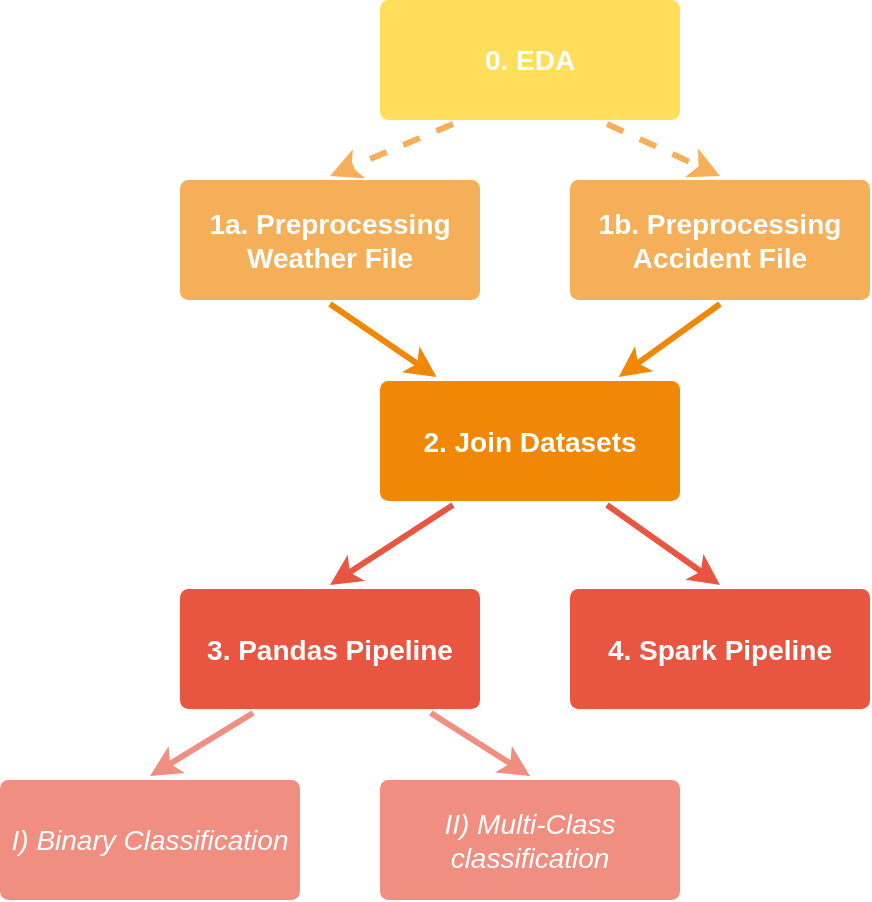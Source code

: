 <mxfile version="14.7.1" type="device"><diagram id="6a731a19-8d31-9384-78a2-239565b7b9f0" name="Page-1"><mxGraphModel dx="1038" dy="553" grid="1" gridSize="10" guides="1" tooltips="1" connect="1" arrows="1" fold="1" page="1" pageScale="1" pageWidth="1169" pageHeight="827" background="none" math="0" shadow="0"><root><mxCell id="0"/><mxCell id="1" parent="0"/><mxCell id="1750" value="" style="edgeStyle=none;rounded=1;jumpStyle=none;html=1;shadow=0;labelBackgroundColor=none;startArrow=none;startFill=0;jettySize=auto;orthogonalLoop=1;strokeWidth=3;fontFamily=Helvetica;fontSize=14;fontColor=#FFFFFF;spacing=5;fontStyle=1;fillColor=#b0e3e6;strokeColor=#F08E81;" parent="1" source="1753" edge="1"><mxGeometry relative="1" as="geometry"><mxPoint x="565" y="398" as="targetPoint"/></mxGeometry></mxCell><mxCell id="1751" value="" style="edgeStyle=none;rounded=1;jumpStyle=none;html=1;shadow=0;labelBackgroundColor=none;startArrow=none;startFill=0;jettySize=auto;orthogonalLoop=1;strokeColor=#E85642;strokeWidth=3;fontFamily=Helvetica;fontSize=14;fontColor=#FFFFFF;spacing=5;fontStyle=1;fillColor=#b0e3e6;exitX=0.75;exitY=1;exitDx=0;exitDy=0;entryX=0.5;entryY=0;entryDx=0;entryDy=0;" parent="1" source="1764" target="k-pbfa0NguumeDLNtPS4-1782" edge="1"><mxGeometry relative="1" as="geometry"/></mxCell><mxCell id="1752" value="" style="edgeStyle=none;rounded=1;jumpStyle=none;html=1;shadow=0;labelBackgroundColor=none;startArrow=none;startFill=0;jettySize=auto;orthogonalLoop=1;strokeColor=#E85642;strokeWidth=3;fontFamily=Helvetica;fontSize=14;fontColor=#FFFFFF;spacing=5;fontStyle=1;fillColor=#b0e3e6;exitX=0.25;exitY=1;exitDx=0;exitDy=0;entryX=0.5;entryY=0;entryDx=0;entryDy=0;" parent="1" source="1764" target="1753" edge="1"><mxGeometry relative="1" as="geometry"><mxPoint x="500" y="303" as="targetPoint"/></mxGeometry></mxCell><mxCell id="1753" value="3. Pandas Pipeline" style="rounded=1;whiteSpace=wrap;html=1;shadow=0;labelBackgroundColor=none;strokeColor=none;strokeWidth=3;fillColor=#e85642;fontFamily=Helvetica;fontSize=14;fontColor=#FFFFFF;align=center;spacing=5;fontStyle=1;arcSize=7;perimeterSpacing=2;" parent="1" vertex="1"><mxGeometry x="390" y="304.5" width="150" height="60" as="geometry"/></mxCell><mxCell id="1755" value="I) Binary Classification" style="rounded=1;whiteSpace=wrap;html=1;shadow=0;labelBackgroundColor=none;strokeColor=none;strokeWidth=3;fillColor=#f08e81;fontFamily=Helvetica;fontSize=14;fontColor=#FFFFFF;align=center;spacing=5;fontStyle=2;arcSize=7;perimeterSpacing=2;" parent="1" vertex="1"><mxGeometry x="300" y="400" width="150" height="60" as="geometry"/></mxCell><mxCell id="1756" value="II) Multi-Class classification" style="rounded=1;whiteSpace=wrap;html=1;shadow=0;labelBackgroundColor=none;strokeColor=none;strokeWidth=3;fillColor=#f08e81;fontFamily=Helvetica;fontSize=14;fontColor=#FFFFFF;align=center;spacing=5;fontStyle=2;arcSize=7;perimeterSpacing=2;" parent="1" vertex="1"><mxGeometry x="490" y="400" width="150" height="60" as="geometry"/></mxCell><mxCell id="1764" value="2. Join Datasets" style="rounded=1;whiteSpace=wrap;html=1;shadow=0;labelBackgroundColor=none;strokeColor=none;strokeWidth=3;fillColor=#F08705;fontFamily=Helvetica;fontSize=14;fontColor=#FFFFFF;align=center;spacing=5;fontStyle=1;arcSize=7;perimeterSpacing=2;" parent="1" vertex="1"><mxGeometry x="490" y="200.5" width="150" height="60" as="geometry"/></mxCell><mxCell id="1765" value="1b. Preprocessing Accident File" style="rounded=1;whiteSpace=wrap;html=1;shadow=0;labelBackgroundColor=none;strokeColor=none;strokeWidth=3;fillColor=#f5af58;fontFamily=Helvetica;fontSize=14;fontColor=#FFFFFF;align=center;spacing=5;arcSize=7;perimeterSpacing=2;fontStyle=1" parent="1" vertex="1"><mxGeometry x="585" y="100" width="150" height="60" as="geometry"/></mxCell><mxCell id="1766" value="" style="edgeStyle=none;rounded=0;jumpStyle=none;html=1;shadow=0;labelBackgroundColor=none;startArrow=none;startFill=0;endArrow=classic;endFill=1;jettySize=auto;orthogonalLoop=1;strokeColor=#F08705;strokeWidth=3;fontFamily=Helvetica;fontSize=14;fontColor=#FFFFFF;spacing=5;exitX=0.5;exitY=1;exitDx=0;exitDy=0;" parent="1" source="1765" target="1764" edge="1"><mxGeometry relative="1" as="geometry"/></mxCell><mxCell id="1769" value="&lt;b&gt;1a. Preprocessing Weather File&lt;/b&gt;" style="rounded=1;whiteSpace=wrap;html=1;shadow=0;labelBackgroundColor=none;strokeColor=none;strokeWidth=3;fillColor=#f5af58;fontFamily=Helvetica;fontSize=14;fontColor=#FFFFFF;align=center;spacing=5;arcSize=7;perimeterSpacing=2;" parent="1" vertex="1"><mxGeometry x="390" y="100" width="150" height="60" as="geometry"/></mxCell><mxCell id="1770" value="" style="edgeStyle=none;rounded=0;jumpStyle=none;html=1;shadow=0;labelBackgroundColor=none;startArrow=none;startFill=0;endArrow=classic;endFill=1;jettySize=auto;orthogonalLoop=1;strokeColor=#F08705;strokeWidth=3;fontFamily=Helvetica;fontSize=14;fontColor=#FFFFFF;spacing=5;exitX=0.5;exitY=1;exitDx=0;exitDy=0;" parent="1" source="1769" target="1764" edge="1"><mxGeometry relative="1" as="geometry"/></mxCell><mxCell id="k-pbfa0NguumeDLNtPS4-1782" value="4. Spark Pipeline" style="rounded=1;whiteSpace=wrap;html=1;shadow=0;labelBackgroundColor=none;strokeColor=none;strokeWidth=3;fillColor=#e85642;fontFamily=Helvetica;fontSize=14;fontColor=#FFFFFF;align=center;spacing=5;fontStyle=1;arcSize=7;perimeterSpacing=2;" parent="1" vertex="1"><mxGeometry x="585" y="304.5" width="150" height="60" as="geometry"/></mxCell><mxCell id="k-pbfa0NguumeDLNtPS4-1783" value="" style="edgeStyle=none;rounded=1;jumpStyle=none;html=1;shadow=0;labelBackgroundColor=none;startArrow=none;startFill=0;jettySize=auto;orthogonalLoop=1;strokeWidth=3;fontFamily=Helvetica;fontSize=14;fontColor=#FFFFFF;spacing=5;fontStyle=1;fillColor=#b0e3e6;strokeColor=#F08E81;exitX=0.25;exitY=1;exitDx=0;exitDy=0;entryX=0.5;entryY=0;entryDx=0;entryDy=0;" parent="1" source="1753" target="1755" edge="1"><mxGeometry relative="1" as="geometry"><mxPoint x="510.183" y="376.5" as="sourcePoint"/><mxPoint x="544.817" y="408" as="targetPoint"/></mxGeometry></mxCell><mxCell id="vOH2aJx0Di2qIkCaTRCw-1770" value="&lt;b&gt;0. EDA&lt;/b&gt;" style="rounded=1;whiteSpace=wrap;html=1;shadow=0;labelBackgroundColor=none;strokeColor=none;strokeWidth=3;fontFamily=Helvetica;fontSize=14;fontColor=#FFFFFF;align=center;spacing=5;arcSize=7;perimeterSpacing=2;fillColor=#FFDE5C;" vertex="1" parent="1"><mxGeometry x="490" y="10" width="150" height="60" as="geometry"/></mxCell><mxCell id="vOH2aJx0Di2qIkCaTRCw-1771" value="" style="edgeStyle=none;rounded=0;jumpStyle=none;html=1;shadow=0;labelBackgroundColor=none;startArrow=none;startFill=0;endArrow=classic;endFill=1;jettySize=auto;orthogonalLoop=1;strokeWidth=3;fontFamily=Helvetica;fontSize=14;fontColor=#FFFFFF;spacing=5;exitX=0.25;exitY=1;exitDx=0;exitDy=0;entryX=0.5;entryY=0;entryDx=0;entryDy=0;strokeColor=#F5AF58;dashed=1;" edge="1" parent="1" source="vOH2aJx0Di2qIkCaTRCw-1770" target="1769"><mxGeometry relative="1" as="geometry"><mxPoint x="520.62" y="90" as="sourcePoint"/><mxPoint x="470.0" y="126.5" as="targetPoint"/></mxGeometry></mxCell><mxCell id="vOH2aJx0Di2qIkCaTRCw-1772" value="" style="edgeStyle=none;rounded=0;jumpStyle=none;html=1;shadow=0;labelBackgroundColor=none;startArrow=none;startFill=0;endArrow=classic;endFill=1;jettySize=auto;orthogonalLoop=1;strokeWidth=3;fontFamily=Helvetica;fontSize=14;fontColor=#FFFFFF;spacing=5;exitX=0.75;exitY=1;exitDx=0;exitDy=0;entryX=0.5;entryY=0;entryDx=0;entryDy=0;strokeColor=#F5AF58;dashed=1;" edge="1" parent="1" source="vOH2aJx0Di2qIkCaTRCw-1770" target="1765"><mxGeometry relative="1" as="geometry"><mxPoint x="680" y="182" as="sourcePoint"/><mxPoint x="629.38" y="218.5" as="targetPoint"/></mxGeometry></mxCell></root></mxGraphModel></diagram></mxfile>